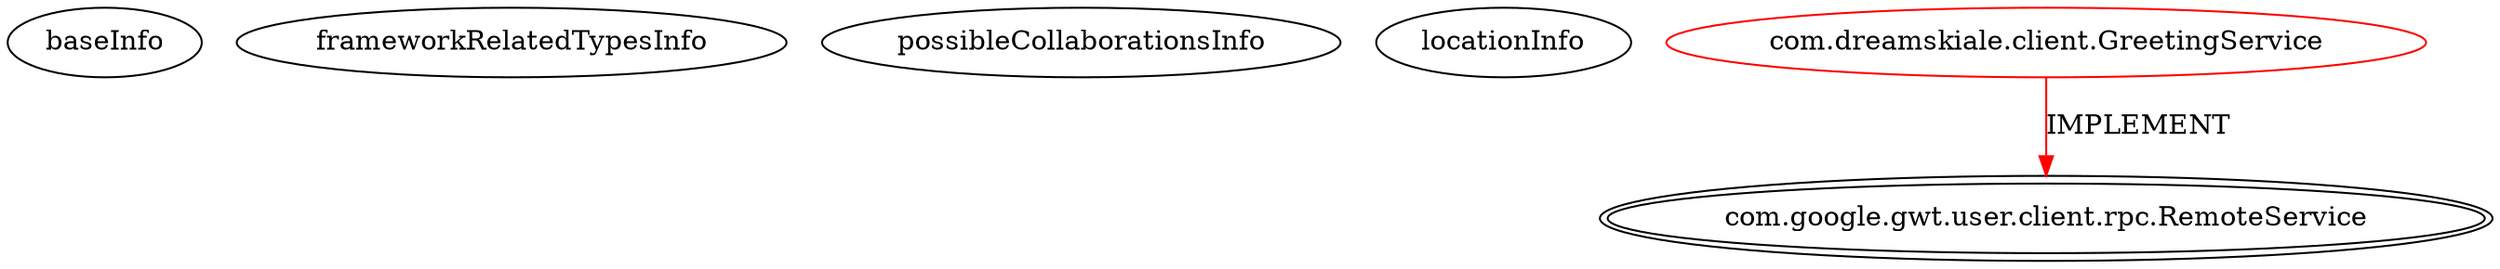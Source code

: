 digraph {
baseInfo[graphId=1011,category="extension_graph",isAnonymous=false,possibleRelation=false]
frameworkRelatedTypesInfo[0="com.google.gwt.user.client.rpc.RemoteService"]
possibleCollaborationsInfo[]
locationInfo[projectName="carlos-aguayo-html5gwthistory",filePath="/carlos-aguayo-html5gwthistory/html5gwthistory-master/src/com/dreamskiale/client/GreetingService.java",contextSignature="GreetingService",graphId="1011"]
0[label="com.dreamskiale.client.GreetingService",vertexType="ROOT_CLIENT_CLASS_DECLARATION",isFrameworkType=false,color=red]
1[label="com.google.gwt.user.client.rpc.RemoteService",vertexType="FRAMEWORK_INTERFACE_TYPE",isFrameworkType=true,peripheries=2]
0->1[label="IMPLEMENT",color=red]
}
